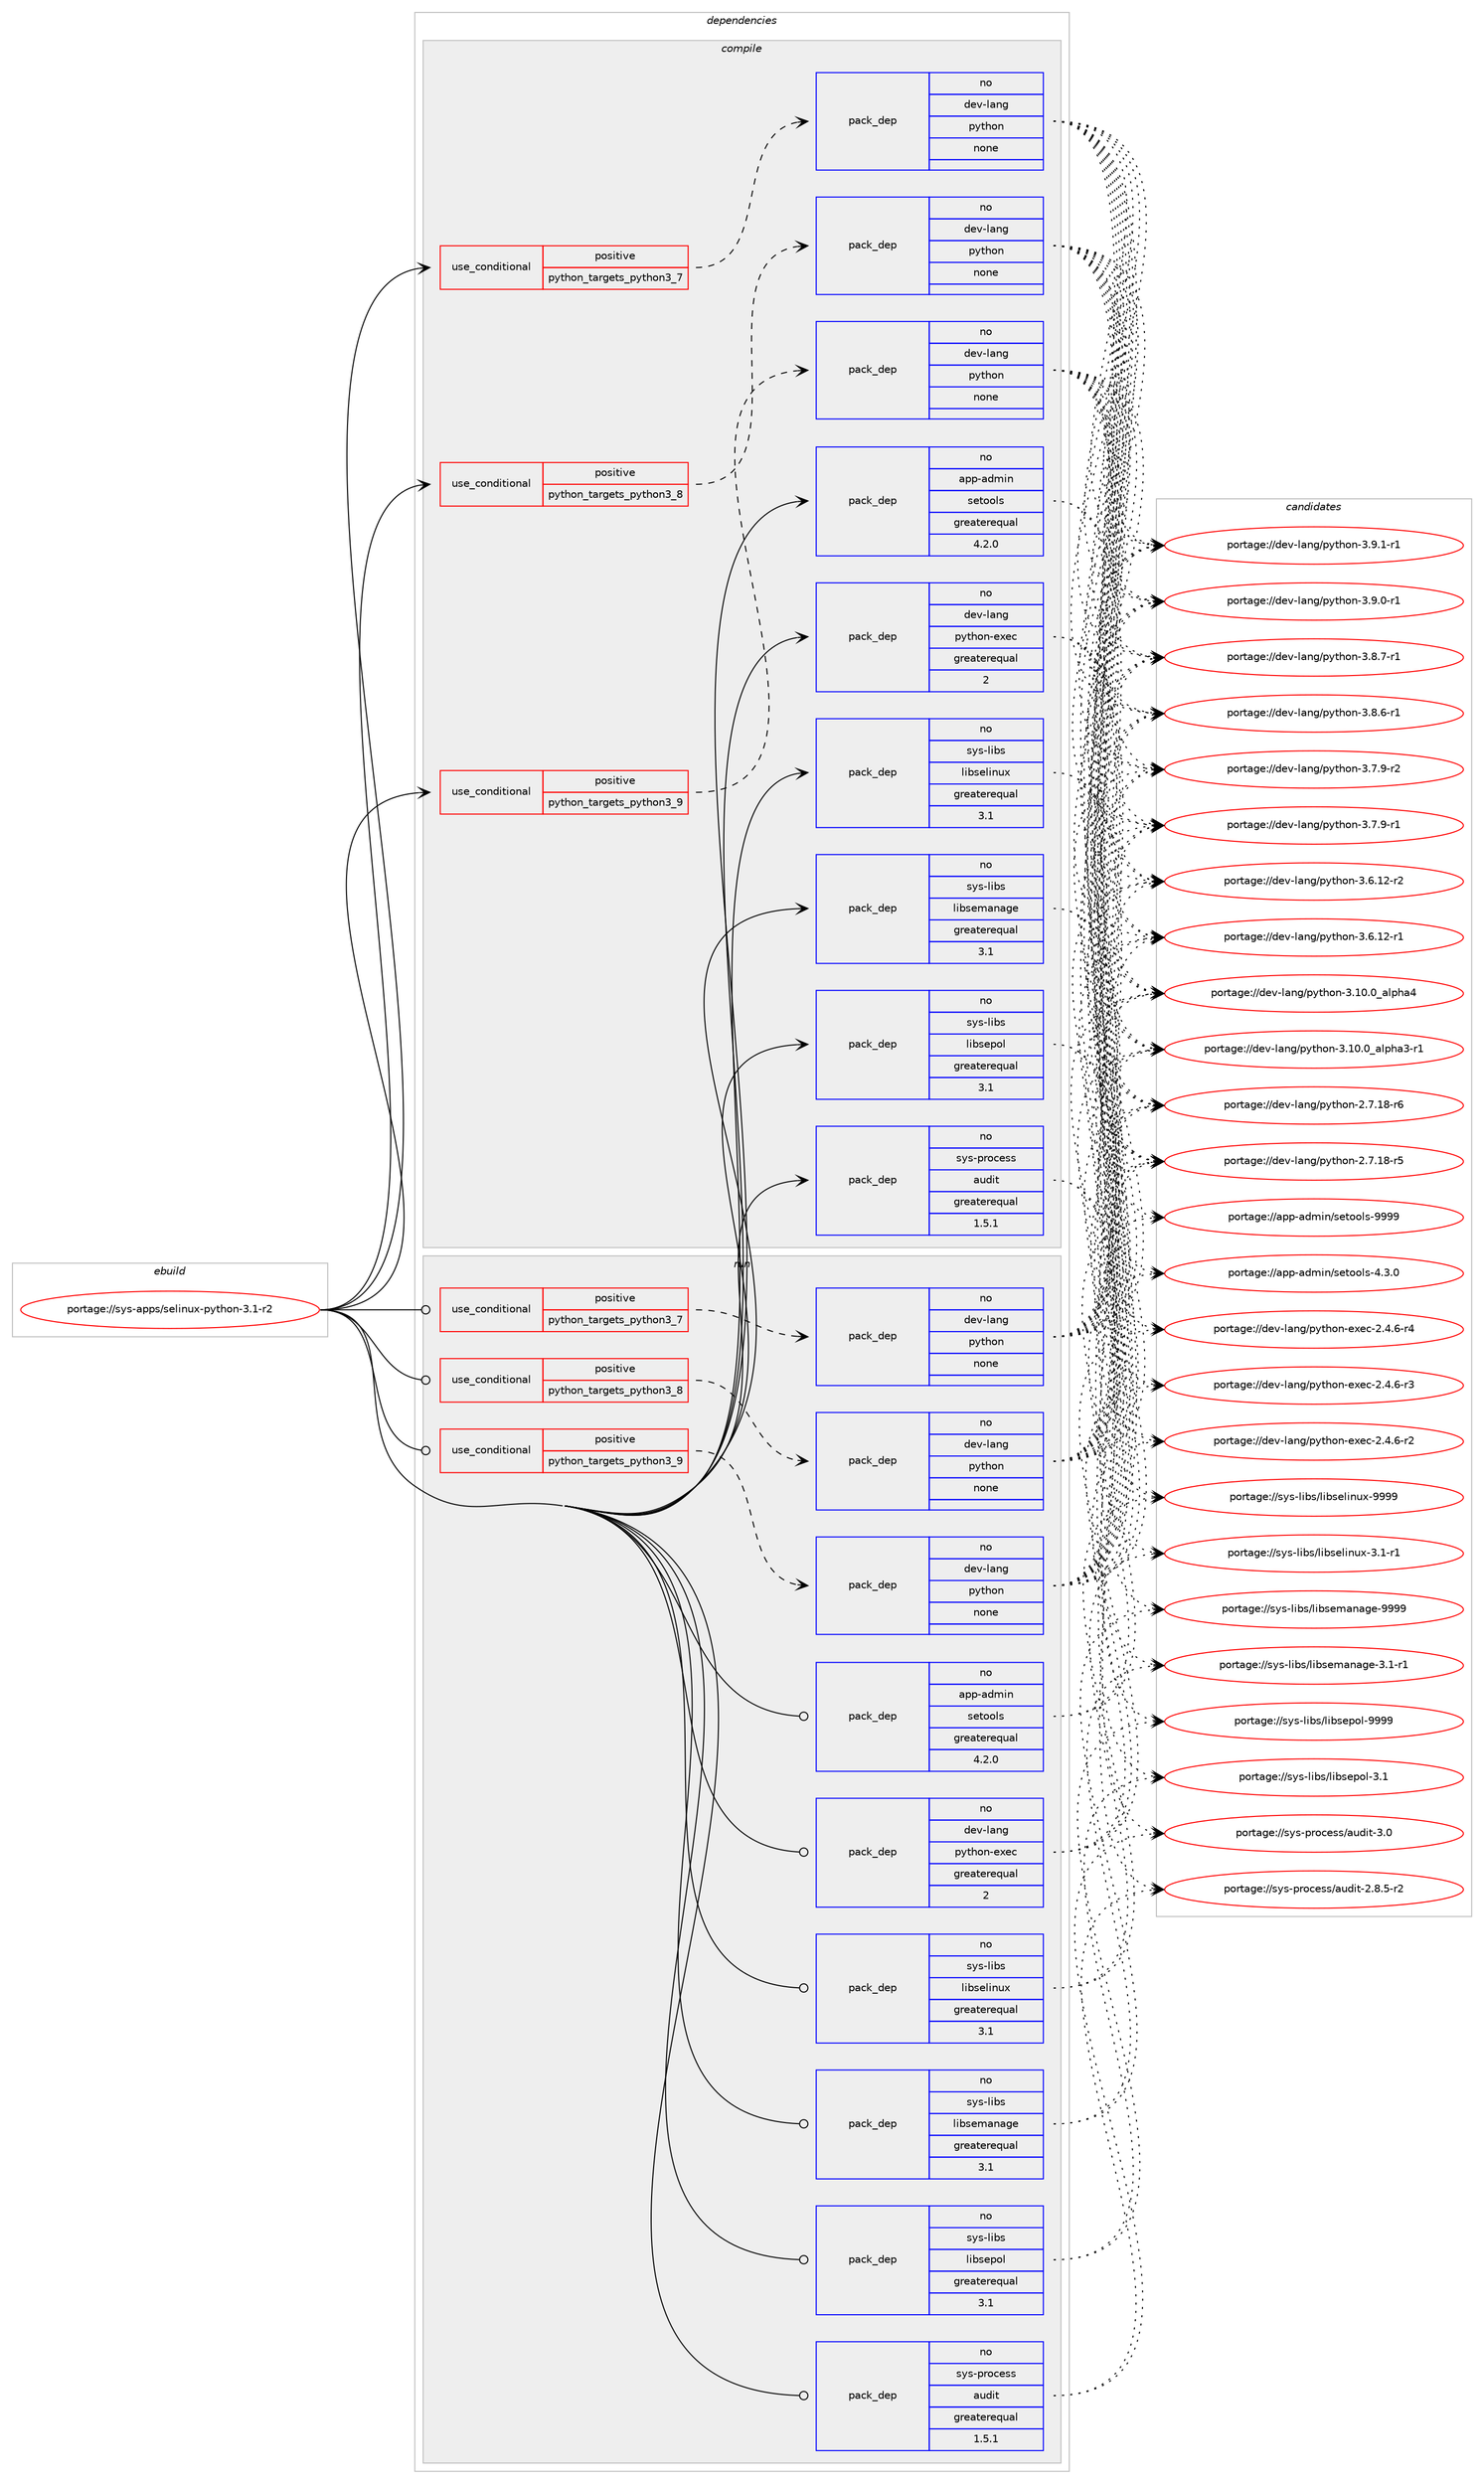 digraph prolog {

# *************
# Graph options
# *************

newrank=true;
concentrate=true;
compound=true;
graph [rankdir=LR,fontname=Helvetica,fontsize=10,ranksep=1.5];#, ranksep=2.5, nodesep=0.2];
edge  [arrowhead=vee];
node  [fontname=Helvetica,fontsize=10];

# **********
# The ebuild
# **********

subgraph cluster_leftcol {
color=gray;
rank=same;
label=<<i>ebuild</i>>;
id [label="portage://sys-apps/selinux-python-3.1-r2", color=red, width=4, href="../sys-apps/selinux-python-3.1-r2.svg"];
}

# ****************
# The dependencies
# ****************

subgraph cluster_midcol {
color=gray;
label=<<i>dependencies</i>>;
subgraph cluster_compile {
fillcolor="#eeeeee";
style=filled;
label=<<i>compile</i>>;
subgraph cond3807 {
dependency12732 [label=<<TABLE BORDER="0" CELLBORDER="1" CELLSPACING="0" CELLPADDING="4"><TR><TD ROWSPAN="3" CELLPADDING="10">use_conditional</TD></TR><TR><TD>positive</TD></TR><TR><TD>python_targets_python3_7</TD></TR></TABLE>>, shape=none, color=red];
subgraph pack8808 {
dependency12733 [label=<<TABLE BORDER="0" CELLBORDER="1" CELLSPACING="0" CELLPADDING="4" WIDTH="220"><TR><TD ROWSPAN="6" CELLPADDING="30">pack_dep</TD></TR><TR><TD WIDTH="110">no</TD></TR><TR><TD>dev-lang</TD></TR><TR><TD>python</TD></TR><TR><TD>none</TD></TR><TR><TD></TD></TR></TABLE>>, shape=none, color=blue];
}
dependency12732:e -> dependency12733:w [weight=20,style="dashed",arrowhead="vee"];
}
id:e -> dependency12732:w [weight=20,style="solid",arrowhead="vee"];
subgraph cond3808 {
dependency12734 [label=<<TABLE BORDER="0" CELLBORDER="1" CELLSPACING="0" CELLPADDING="4"><TR><TD ROWSPAN="3" CELLPADDING="10">use_conditional</TD></TR><TR><TD>positive</TD></TR><TR><TD>python_targets_python3_8</TD></TR></TABLE>>, shape=none, color=red];
subgraph pack8809 {
dependency12735 [label=<<TABLE BORDER="0" CELLBORDER="1" CELLSPACING="0" CELLPADDING="4" WIDTH="220"><TR><TD ROWSPAN="6" CELLPADDING="30">pack_dep</TD></TR><TR><TD WIDTH="110">no</TD></TR><TR><TD>dev-lang</TD></TR><TR><TD>python</TD></TR><TR><TD>none</TD></TR><TR><TD></TD></TR></TABLE>>, shape=none, color=blue];
}
dependency12734:e -> dependency12735:w [weight=20,style="dashed",arrowhead="vee"];
}
id:e -> dependency12734:w [weight=20,style="solid",arrowhead="vee"];
subgraph cond3809 {
dependency12736 [label=<<TABLE BORDER="0" CELLBORDER="1" CELLSPACING="0" CELLPADDING="4"><TR><TD ROWSPAN="3" CELLPADDING="10">use_conditional</TD></TR><TR><TD>positive</TD></TR><TR><TD>python_targets_python3_9</TD></TR></TABLE>>, shape=none, color=red];
subgraph pack8810 {
dependency12737 [label=<<TABLE BORDER="0" CELLBORDER="1" CELLSPACING="0" CELLPADDING="4" WIDTH="220"><TR><TD ROWSPAN="6" CELLPADDING="30">pack_dep</TD></TR><TR><TD WIDTH="110">no</TD></TR><TR><TD>dev-lang</TD></TR><TR><TD>python</TD></TR><TR><TD>none</TD></TR><TR><TD></TD></TR></TABLE>>, shape=none, color=blue];
}
dependency12736:e -> dependency12737:w [weight=20,style="dashed",arrowhead="vee"];
}
id:e -> dependency12736:w [weight=20,style="solid",arrowhead="vee"];
subgraph pack8811 {
dependency12738 [label=<<TABLE BORDER="0" CELLBORDER="1" CELLSPACING="0" CELLPADDING="4" WIDTH="220"><TR><TD ROWSPAN="6" CELLPADDING="30">pack_dep</TD></TR><TR><TD WIDTH="110">no</TD></TR><TR><TD>app-admin</TD></TR><TR><TD>setools</TD></TR><TR><TD>greaterequal</TD></TR><TR><TD>4.2.0</TD></TR></TABLE>>, shape=none, color=blue];
}
id:e -> dependency12738:w [weight=20,style="solid",arrowhead="vee"];
subgraph pack8812 {
dependency12739 [label=<<TABLE BORDER="0" CELLBORDER="1" CELLSPACING="0" CELLPADDING="4" WIDTH="220"><TR><TD ROWSPAN="6" CELLPADDING="30">pack_dep</TD></TR><TR><TD WIDTH="110">no</TD></TR><TR><TD>dev-lang</TD></TR><TR><TD>python-exec</TD></TR><TR><TD>greaterequal</TD></TR><TR><TD>2</TD></TR></TABLE>>, shape=none, color=blue];
}
id:e -> dependency12739:w [weight=20,style="solid",arrowhead="vee"];
subgraph pack8813 {
dependency12740 [label=<<TABLE BORDER="0" CELLBORDER="1" CELLSPACING="0" CELLPADDING="4" WIDTH="220"><TR><TD ROWSPAN="6" CELLPADDING="30">pack_dep</TD></TR><TR><TD WIDTH="110">no</TD></TR><TR><TD>sys-libs</TD></TR><TR><TD>libselinux</TD></TR><TR><TD>greaterequal</TD></TR><TR><TD>3.1</TD></TR></TABLE>>, shape=none, color=blue];
}
id:e -> dependency12740:w [weight=20,style="solid",arrowhead="vee"];
subgraph pack8814 {
dependency12741 [label=<<TABLE BORDER="0" CELLBORDER="1" CELLSPACING="0" CELLPADDING="4" WIDTH="220"><TR><TD ROWSPAN="6" CELLPADDING="30">pack_dep</TD></TR><TR><TD WIDTH="110">no</TD></TR><TR><TD>sys-libs</TD></TR><TR><TD>libsemanage</TD></TR><TR><TD>greaterequal</TD></TR><TR><TD>3.1</TD></TR></TABLE>>, shape=none, color=blue];
}
id:e -> dependency12741:w [weight=20,style="solid",arrowhead="vee"];
subgraph pack8815 {
dependency12742 [label=<<TABLE BORDER="0" CELLBORDER="1" CELLSPACING="0" CELLPADDING="4" WIDTH="220"><TR><TD ROWSPAN="6" CELLPADDING="30">pack_dep</TD></TR><TR><TD WIDTH="110">no</TD></TR><TR><TD>sys-libs</TD></TR><TR><TD>libsepol</TD></TR><TR><TD>greaterequal</TD></TR><TR><TD>3.1</TD></TR></TABLE>>, shape=none, color=blue];
}
id:e -> dependency12742:w [weight=20,style="solid",arrowhead="vee"];
subgraph pack8816 {
dependency12743 [label=<<TABLE BORDER="0" CELLBORDER="1" CELLSPACING="0" CELLPADDING="4" WIDTH="220"><TR><TD ROWSPAN="6" CELLPADDING="30">pack_dep</TD></TR><TR><TD WIDTH="110">no</TD></TR><TR><TD>sys-process</TD></TR><TR><TD>audit</TD></TR><TR><TD>greaterequal</TD></TR><TR><TD>1.5.1</TD></TR></TABLE>>, shape=none, color=blue];
}
id:e -> dependency12743:w [weight=20,style="solid",arrowhead="vee"];
}
subgraph cluster_compileandrun {
fillcolor="#eeeeee";
style=filled;
label=<<i>compile and run</i>>;
}
subgraph cluster_run {
fillcolor="#eeeeee";
style=filled;
label=<<i>run</i>>;
subgraph cond3810 {
dependency12744 [label=<<TABLE BORDER="0" CELLBORDER="1" CELLSPACING="0" CELLPADDING="4"><TR><TD ROWSPAN="3" CELLPADDING="10">use_conditional</TD></TR><TR><TD>positive</TD></TR><TR><TD>python_targets_python3_7</TD></TR></TABLE>>, shape=none, color=red];
subgraph pack8817 {
dependency12745 [label=<<TABLE BORDER="0" CELLBORDER="1" CELLSPACING="0" CELLPADDING="4" WIDTH="220"><TR><TD ROWSPAN="6" CELLPADDING="30">pack_dep</TD></TR><TR><TD WIDTH="110">no</TD></TR><TR><TD>dev-lang</TD></TR><TR><TD>python</TD></TR><TR><TD>none</TD></TR><TR><TD></TD></TR></TABLE>>, shape=none, color=blue];
}
dependency12744:e -> dependency12745:w [weight=20,style="dashed",arrowhead="vee"];
}
id:e -> dependency12744:w [weight=20,style="solid",arrowhead="odot"];
subgraph cond3811 {
dependency12746 [label=<<TABLE BORDER="0" CELLBORDER="1" CELLSPACING="0" CELLPADDING="4"><TR><TD ROWSPAN="3" CELLPADDING="10">use_conditional</TD></TR><TR><TD>positive</TD></TR><TR><TD>python_targets_python3_8</TD></TR></TABLE>>, shape=none, color=red];
subgraph pack8818 {
dependency12747 [label=<<TABLE BORDER="0" CELLBORDER="1" CELLSPACING="0" CELLPADDING="4" WIDTH="220"><TR><TD ROWSPAN="6" CELLPADDING="30">pack_dep</TD></TR><TR><TD WIDTH="110">no</TD></TR><TR><TD>dev-lang</TD></TR><TR><TD>python</TD></TR><TR><TD>none</TD></TR><TR><TD></TD></TR></TABLE>>, shape=none, color=blue];
}
dependency12746:e -> dependency12747:w [weight=20,style="dashed",arrowhead="vee"];
}
id:e -> dependency12746:w [weight=20,style="solid",arrowhead="odot"];
subgraph cond3812 {
dependency12748 [label=<<TABLE BORDER="0" CELLBORDER="1" CELLSPACING="0" CELLPADDING="4"><TR><TD ROWSPAN="3" CELLPADDING="10">use_conditional</TD></TR><TR><TD>positive</TD></TR><TR><TD>python_targets_python3_9</TD></TR></TABLE>>, shape=none, color=red];
subgraph pack8819 {
dependency12749 [label=<<TABLE BORDER="0" CELLBORDER="1" CELLSPACING="0" CELLPADDING="4" WIDTH="220"><TR><TD ROWSPAN="6" CELLPADDING="30">pack_dep</TD></TR><TR><TD WIDTH="110">no</TD></TR><TR><TD>dev-lang</TD></TR><TR><TD>python</TD></TR><TR><TD>none</TD></TR><TR><TD></TD></TR></TABLE>>, shape=none, color=blue];
}
dependency12748:e -> dependency12749:w [weight=20,style="dashed",arrowhead="vee"];
}
id:e -> dependency12748:w [weight=20,style="solid",arrowhead="odot"];
subgraph pack8820 {
dependency12750 [label=<<TABLE BORDER="0" CELLBORDER="1" CELLSPACING="0" CELLPADDING="4" WIDTH="220"><TR><TD ROWSPAN="6" CELLPADDING="30">pack_dep</TD></TR><TR><TD WIDTH="110">no</TD></TR><TR><TD>app-admin</TD></TR><TR><TD>setools</TD></TR><TR><TD>greaterequal</TD></TR><TR><TD>4.2.0</TD></TR></TABLE>>, shape=none, color=blue];
}
id:e -> dependency12750:w [weight=20,style="solid",arrowhead="odot"];
subgraph pack8821 {
dependency12751 [label=<<TABLE BORDER="0" CELLBORDER="1" CELLSPACING="0" CELLPADDING="4" WIDTH="220"><TR><TD ROWSPAN="6" CELLPADDING="30">pack_dep</TD></TR><TR><TD WIDTH="110">no</TD></TR><TR><TD>dev-lang</TD></TR><TR><TD>python-exec</TD></TR><TR><TD>greaterequal</TD></TR><TR><TD>2</TD></TR></TABLE>>, shape=none, color=blue];
}
id:e -> dependency12751:w [weight=20,style="solid",arrowhead="odot"];
subgraph pack8822 {
dependency12752 [label=<<TABLE BORDER="0" CELLBORDER="1" CELLSPACING="0" CELLPADDING="4" WIDTH="220"><TR><TD ROWSPAN="6" CELLPADDING="30">pack_dep</TD></TR><TR><TD WIDTH="110">no</TD></TR><TR><TD>sys-libs</TD></TR><TR><TD>libselinux</TD></TR><TR><TD>greaterequal</TD></TR><TR><TD>3.1</TD></TR></TABLE>>, shape=none, color=blue];
}
id:e -> dependency12752:w [weight=20,style="solid",arrowhead="odot"];
subgraph pack8823 {
dependency12753 [label=<<TABLE BORDER="0" CELLBORDER="1" CELLSPACING="0" CELLPADDING="4" WIDTH="220"><TR><TD ROWSPAN="6" CELLPADDING="30">pack_dep</TD></TR><TR><TD WIDTH="110">no</TD></TR><TR><TD>sys-libs</TD></TR><TR><TD>libsemanage</TD></TR><TR><TD>greaterequal</TD></TR><TR><TD>3.1</TD></TR></TABLE>>, shape=none, color=blue];
}
id:e -> dependency12753:w [weight=20,style="solid",arrowhead="odot"];
subgraph pack8824 {
dependency12754 [label=<<TABLE BORDER="0" CELLBORDER="1" CELLSPACING="0" CELLPADDING="4" WIDTH="220"><TR><TD ROWSPAN="6" CELLPADDING="30">pack_dep</TD></TR><TR><TD WIDTH="110">no</TD></TR><TR><TD>sys-libs</TD></TR><TR><TD>libsepol</TD></TR><TR><TD>greaterequal</TD></TR><TR><TD>3.1</TD></TR></TABLE>>, shape=none, color=blue];
}
id:e -> dependency12754:w [weight=20,style="solid",arrowhead="odot"];
subgraph pack8825 {
dependency12755 [label=<<TABLE BORDER="0" CELLBORDER="1" CELLSPACING="0" CELLPADDING="4" WIDTH="220"><TR><TD ROWSPAN="6" CELLPADDING="30">pack_dep</TD></TR><TR><TD WIDTH="110">no</TD></TR><TR><TD>sys-process</TD></TR><TR><TD>audit</TD></TR><TR><TD>greaterequal</TD></TR><TR><TD>1.5.1</TD></TR></TABLE>>, shape=none, color=blue];
}
id:e -> dependency12755:w [weight=20,style="solid",arrowhead="odot"];
}
}

# **************
# The candidates
# **************

subgraph cluster_choices {
rank=same;
color=gray;
label=<<i>candidates</i>>;

subgraph choice8808 {
color=black;
nodesep=1;
choice1001011184510897110103471121211161041111104551465746494511449 [label="portage://dev-lang/python-3.9.1-r1", color=red, width=4,href="../dev-lang/python-3.9.1-r1.svg"];
choice1001011184510897110103471121211161041111104551465746484511449 [label="portage://dev-lang/python-3.9.0-r1", color=red, width=4,href="../dev-lang/python-3.9.0-r1.svg"];
choice1001011184510897110103471121211161041111104551465646554511449 [label="portage://dev-lang/python-3.8.7-r1", color=red, width=4,href="../dev-lang/python-3.8.7-r1.svg"];
choice1001011184510897110103471121211161041111104551465646544511449 [label="portage://dev-lang/python-3.8.6-r1", color=red, width=4,href="../dev-lang/python-3.8.6-r1.svg"];
choice1001011184510897110103471121211161041111104551465546574511450 [label="portage://dev-lang/python-3.7.9-r2", color=red, width=4,href="../dev-lang/python-3.7.9-r2.svg"];
choice1001011184510897110103471121211161041111104551465546574511449 [label="portage://dev-lang/python-3.7.9-r1", color=red, width=4,href="../dev-lang/python-3.7.9-r1.svg"];
choice100101118451089711010347112121116104111110455146544649504511450 [label="portage://dev-lang/python-3.6.12-r2", color=red, width=4,href="../dev-lang/python-3.6.12-r2.svg"];
choice100101118451089711010347112121116104111110455146544649504511449 [label="portage://dev-lang/python-3.6.12-r1", color=red, width=4,href="../dev-lang/python-3.6.12-r1.svg"];
choice1001011184510897110103471121211161041111104551464948464895971081121049752 [label="portage://dev-lang/python-3.10.0_alpha4", color=red, width=4,href="../dev-lang/python-3.10.0_alpha4.svg"];
choice10010111845108971101034711212111610411111045514649484648959710811210497514511449 [label="portage://dev-lang/python-3.10.0_alpha3-r1", color=red, width=4,href="../dev-lang/python-3.10.0_alpha3-r1.svg"];
choice100101118451089711010347112121116104111110455046554649564511454 [label="portage://dev-lang/python-2.7.18-r6", color=red, width=4,href="../dev-lang/python-2.7.18-r6.svg"];
choice100101118451089711010347112121116104111110455046554649564511453 [label="portage://dev-lang/python-2.7.18-r5", color=red, width=4,href="../dev-lang/python-2.7.18-r5.svg"];
dependency12733:e -> choice1001011184510897110103471121211161041111104551465746494511449:w [style=dotted,weight="100"];
dependency12733:e -> choice1001011184510897110103471121211161041111104551465746484511449:w [style=dotted,weight="100"];
dependency12733:e -> choice1001011184510897110103471121211161041111104551465646554511449:w [style=dotted,weight="100"];
dependency12733:e -> choice1001011184510897110103471121211161041111104551465646544511449:w [style=dotted,weight="100"];
dependency12733:e -> choice1001011184510897110103471121211161041111104551465546574511450:w [style=dotted,weight="100"];
dependency12733:e -> choice1001011184510897110103471121211161041111104551465546574511449:w [style=dotted,weight="100"];
dependency12733:e -> choice100101118451089711010347112121116104111110455146544649504511450:w [style=dotted,weight="100"];
dependency12733:e -> choice100101118451089711010347112121116104111110455146544649504511449:w [style=dotted,weight="100"];
dependency12733:e -> choice1001011184510897110103471121211161041111104551464948464895971081121049752:w [style=dotted,weight="100"];
dependency12733:e -> choice10010111845108971101034711212111610411111045514649484648959710811210497514511449:w [style=dotted,weight="100"];
dependency12733:e -> choice100101118451089711010347112121116104111110455046554649564511454:w [style=dotted,weight="100"];
dependency12733:e -> choice100101118451089711010347112121116104111110455046554649564511453:w [style=dotted,weight="100"];
}
subgraph choice8809 {
color=black;
nodesep=1;
choice1001011184510897110103471121211161041111104551465746494511449 [label="portage://dev-lang/python-3.9.1-r1", color=red, width=4,href="../dev-lang/python-3.9.1-r1.svg"];
choice1001011184510897110103471121211161041111104551465746484511449 [label="portage://dev-lang/python-3.9.0-r1", color=red, width=4,href="../dev-lang/python-3.9.0-r1.svg"];
choice1001011184510897110103471121211161041111104551465646554511449 [label="portage://dev-lang/python-3.8.7-r1", color=red, width=4,href="../dev-lang/python-3.8.7-r1.svg"];
choice1001011184510897110103471121211161041111104551465646544511449 [label="portage://dev-lang/python-3.8.6-r1", color=red, width=4,href="../dev-lang/python-3.8.6-r1.svg"];
choice1001011184510897110103471121211161041111104551465546574511450 [label="portage://dev-lang/python-3.7.9-r2", color=red, width=4,href="../dev-lang/python-3.7.9-r2.svg"];
choice1001011184510897110103471121211161041111104551465546574511449 [label="portage://dev-lang/python-3.7.9-r1", color=red, width=4,href="../dev-lang/python-3.7.9-r1.svg"];
choice100101118451089711010347112121116104111110455146544649504511450 [label="portage://dev-lang/python-3.6.12-r2", color=red, width=4,href="../dev-lang/python-3.6.12-r2.svg"];
choice100101118451089711010347112121116104111110455146544649504511449 [label="portage://dev-lang/python-3.6.12-r1", color=red, width=4,href="../dev-lang/python-3.6.12-r1.svg"];
choice1001011184510897110103471121211161041111104551464948464895971081121049752 [label="portage://dev-lang/python-3.10.0_alpha4", color=red, width=4,href="../dev-lang/python-3.10.0_alpha4.svg"];
choice10010111845108971101034711212111610411111045514649484648959710811210497514511449 [label="portage://dev-lang/python-3.10.0_alpha3-r1", color=red, width=4,href="../dev-lang/python-3.10.0_alpha3-r1.svg"];
choice100101118451089711010347112121116104111110455046554649564511454 [label="portage://dev-lang/python-2.7.18-r6", color=red, width=4,href="../dev-lang/python-2.7.18-r6.svg"];
choice100101118451089711010347112121116104111110455046554649564511453 [label="portage://dev-lang/python-2.7.18-r5", color=red, width=4,href="../dev-lang/python-2.7.18-r5.svg"];
dependency12735:e -> choice1001011184510897110103471121211161041111104551465746494511449:w [style=dotted,weight="100"];
dependency12735:e -> choice1001011184510897110103471121211161041111104551465746484511449:w [style=dotted,weight="100"];
dependency12735:e -> choice1001011184510897110103471121211161041111104551465646554511449:w [style=dotted,weight="100"];
dependency12735:e -> choice1001011184510897110103471121211161041111104551465646544511449:w [style=dotted,weight="100"];
dependency12735:e -> choice1001011184510897110103471121211161041111104551465546574511450:w [style=dotted,weight="100"];
dependency12735:e -> choice1001011184510897110103471121211161041111104551465546574511449:w [style=dotted,weight="100"];
dependency12735:e -> choice100101118451089711010347112121116104111110455146544649504511450:w [style=dotted,weight="100"];
dependency12735:e -> choice100101118451089711010347112121116104111110455146544649504511449:w [style=dotted,weight="100"];
dependency12735:e -> choice1001011184510897110103471121211161041111104551464948464895971081121049752:w [style=dotted,weight="100"];
dependency12735:e -> choice10010111845108971101034711212111610411111045514649484648959710811210497514511449:w [style=dotted,weight="100"];
dependency12735:e -> choice100101118451089711010347112121116104111110455046554649564511454:w [style=dotted,weight="100"];
dependency12735:e -> choice100101118451089711010347112121116104111110455046554649564511453:w [style=dotted,weight="100"];
}
subgraph choice8810 {
color=black;
nodesep=1;
choice1001011184510897110103471121211161041111104551465746494511449 [label="portage://dev-lang/python-3.9.1-r1", color=red, width=4,href="../dev-lang/python-3.9.1-r1.svg"];
choice1001011184510897110103471121211161041111104551465746484511449 [label="portage://dev-lang/python-3.9.0-r1", color=red, width=4,href="../dev-lang/python-3.9.0-r1.svg"];
choice1001011184510897110103471121211161041111104551465646554511449 [label="portage://dev-lang/python-3.8.7-r1", color=red, width=4,href="../dev-lang/python-3.8.7-r1.svg"];
choice1001011184510897110103471121211161041111104551465646544511449 [label="portage://dev-lang/python-3.8.6-r1", color=red, width=4,href="../dev-lang/python-3.8.6-r1.svg"];
choice1001011184510897110103471121211161041111104551465546574511450 [label="portage://dev-lang/python-3.7.9-r2", color=red, width=4,href="../dev-lang/python-3.7.9-r2.svg"];
choice1001011184510897110103471121211161041111104551465546574511449 [label="portage://dev-lang/python-3.7.9-r1", color=red, width=4,href="../dev-lang/python-3.7.9-r1.svg"];
choice100101118451089711010347112121116104111110455146544649504511450 [label="portage://dev-lang/python-3.6.12-r2", color=red, width=4,href="../dev-lang/python-3.6.12-r2.svg"];
choice100101118451089711010347112121116104111110455146544649504511449 [label="portage://dev-lang/python-3.6.12-r1", color=red, width=4,href="../dev-lang/python-3.6.12-r1.svg"];
choice1001011184510897110103471121211161041111104551464948464895971081121049752 [label="portage://dev-lang/python-3.10.0_alpha4", color=red, width=4,href="../dev-lang/python-3.10.0_alpha4.svg"];
choice10010111845108971101034711212111610411111045514649484648959710811210497514511449 [label="portage://dev-lang/python-3.10.0_alpha3-r1", color=red, width=4,href="../dev-lang/python-3.10.0_alpha3-r1.svg"];
choice100101118451089711010347112121116104111110455046554649564511454 [label="portage://dev-lang/python-2.7.18-r6", color=red, width=4,href="../dev-lang/python-2.7.18-r6.svg"];
choice100101118451089711010347112121116104111110455046554649564511453 [label="portage://dev-lang/python-2.7.18-r5", color=red, width=4,href="../dev-lang/python-2.7.18-r5.svg"];
dependency12737:e -> choice1001011184510897110103471121211161041111104551465746494511449:w [style=dotted,weight="100"];
dependency12737:e -> choice1001011184510897110103471121211161041111104551465746484511449:w [style=dotted,weight="100"];
dependency12737:e -> choice1001011184510897110103471121211161041111104551465646554511449:w [style=dotted,weight="100"];
dependency12737:e -> choice1001011184510897110103471121211161041111104551465646544511449:w [style=dotted,weight="100"];
dependency12737:e -> choice1001011184510897110103471121211161041111104551465546574511450:w [style=dotted,weight="100"];
dependency12737:e -> choice1001011184510897110103471121211161041111104551465546574511449:w [style=dotted,weight="100"];
dependency12737:e -> choice100101118451089711010347112121116104111110455146544649504511450:w [style=dotted,weight="100"];
dependency12737:e -> choice100101118451089711010347112121116104111110455146544649504511449:w [style=dotted,weight="100"];
dependency12737:e -> choice1001011184510897110103471121211161041111104551464948464895971081121049752:w [style=dotted,weight="100"];
dependency12737:e -> choice10010111845108971101034711212111610411111045514649484648959710811210497514511449:w [style=dotted,weight="100"];
dependency12737:e -> choice100101118451089711010347112121116104111110455046554649564511454:w [style=dotted,weight="100"];
dependency12737:e -> choice100101118451089711010347112121116104111110455046554649564511453:w [style=dotted,weight="100"];
}
subgraph choice8811 {
color=black;
nodesep=1;
choice971121124597100109105110471151011161111111081154557575757 [label="portage://app-admin/setools-9999", color=red, width=4,href="../app-admin/setools-9999.svg"];
choice97112112459710010910511047115101116111111108115455246514648 [label="portage://app-admin/setools-4.3.0", color=red, width=4,href="../app-admin/setools-4.3.0.svg"];
dependency12738:e -> choice971121124597100109105110471151011161111111081154557575757:w [style=dotted,weight="100"];
dependency12738:e -> choice97112112459710010910511047115101116111111108115455246514648:w [style=dotted,weight="100"];
}
subgraph choice8812 {
color=black;
nodesep=1;
choice10010111845108971101034711212111610411111045101120101994550465246544511452 [label="portage://dev-lang/python-exec-2.4.6-r4", color=red, width=4,href="../dev-lang/python-exec-2.4.6-r4.svg"];
choice10010111845108971101034711212111610411111045101120101994550465246544511451 [label="portage://dev-lang/python-exec-2.4.6-r3", color=red, width=4,href="../dev-lang/python-exec-2.4.6-r3.svg"];
choice10010111845108971101034711212111610411111045101120101994550465246544511450 [label="portage://dev-lang/python-exec-2.4.6-r2", color=red, width=4,href="../dev-lang/python-exec-2.4.6-r2.svg"];
dependency12739:e -> choice10010111845108971101034711212111610411111045101120101994550465246544511452:w [style=dotted,weight="100"];
dependency12739:e -> choice10010111845108971101034711212111610411111045101120101994550465246544511451:w [style=dotted,weight="100"];
dependency12739:e -> choice10010111845108971101034711212111610411111045101120101994550465246544511450:w [style=dotted,weight="100"];
}
subgraph choice8813 {
color=black;
nodesep=1;
choice115121115451081059811547108105981151011081051101171204557575757 [label="portage://sys-libs/libselinux-9999", color=red, width=4,href="../sys-libs/libselinux-9999.svg"];
choice11512111545108105981154710810598115101108105110117120455146494511449 [label="portage://sys-libs/libselinux-3.1-r1", color=red, width=4,href="../sys-libs/libselinux-3.1-r1.svg"];
dependency12740:e -> choice115121115451081059811547108105981151011081051101171204557575757:w [style=dotted,weight="100"];
dependency12740:e -> choice11512111545108105981154710810598115101108105110117120455146494511449:w [style=dotted,weight="100"];
}
subgraph choice8814 {
color=black;
nodesep=1;
choice1151211154510810598115471081059811510110997110971031014557575757 [label="portage://sys-libs/libsemanage-9999", color=red, width=4,href="../sys-libs/libsemanage-9999.svg"];
choice115121115451081059811547108105981151011099711097103101455146494511449 [label="portage://sys-libs/libsemanage-3.1-r1", color=red, width=4,href="../sys-libs/libsemanage-3.1-r1.svg"];
dependency12741:e -> choice1151211154510810598115471081059811510110997110971031014557575757:w [style=dotted,weight="100"];
dependency12741:e -> choice115121115451081059811547108105981151011099711097103101455146494511449:w [style=dotted,weight="100"];
}
subgraph choice8815 {
color=black;
nodesep=1;
choice115121115451081059811547108105981151011121111084557575757 [label="portage://sys-libs/libsepol-9999", color=red, width=4,href="../sys-libs/libsepol-9999.svg"];
choice1151211154510810598115471081059811510111211110845514649 [label="portage://sys-libs/libsepol-3.1", color=red, width=4,href="../sys-libs/libsepol-3.1.svg"];
dependency12742:e -> choice115121115451081059811547108105981151011121111084557575757:w [style=dotted,weight="100"];
dependency12742:e -> choice1151211154510810598115471081059811510111211110845514649:w [style=dotted,weight="100"];
}
subgraph choice8816 {
color=black;
nodesep=1;
choice1151211154511211411199101115115479711710010511645514648 [label="portage://sys-process/audit-3.0", color=red, width=4,href="../sys-process/audit-3.0.svg"];
choice115121115451121141119910111511547971171001051164550465646534511450 [label="portage://sys-process/audit-2.8.5-r2", color=red, width=4,href="../sys-process/audit-2.8.5-r2.svg"];
dependency12743:e -> choice1151211154511211411199101115115479711710010511645514648:w [style=dotted,weight="100"];
dependency12743:e -> choice115121115451121141119910111511547971171001051164550465646534511450:w [style=dotted,weight="100"];
}
subgraph choice8817 {
color=black;
nodesep=1;
choice1001011184510897110103471121211161041111104551465746494511449 [label="portage://dev-lang/python-3.9.1-r1", color=red, width=4,href="../dev-lang/python-3.9.1-r1.svg"];
choice1001011184510897110103471121211161041111104551465746484511449 [label="portage://dev-lang/python-3.9.0-r1", color=red, width=4,href="../dev-lang/python-3.9.0-r1.svg"];
choice1001011184510897110103471121211161041111104551465646554511449 [label="portage://dev-lang/python-3.8.7-r1", color=red, width=4,href="../dev-lang/python-3.8.7-r1.svg"];
choice1001011184510897110103471121211161041111104551465646544511449 [label="portage://dev-lang/python-3.8.6-r1", color=red, width=4,href="../dev-lang/python-3.8.6-r1.svg"];
choice1001011184510897110103471121211161041111104551465546574511450 [label="portage://dev-lang/python-3.7.9-r2", color=red, width=4,href="../dev-lang/python-3.7.9-r2.svg"];
choice1001011184510897110103471121211161041111104551465546574511449 [label="portage://dev-lang/python-3.7.9-r1", color=red, width=4,href="../dev-lang/python-3.7.9-r1.svg"];
choice100101118451089711010347112121116104111110455146544649504511450 [label="portage://dev-lang/python-3.6.12-r2", color=red, width=4,href="../dev-lang/python-3.6.12-r2.svg"];
choice100101118451089711010347112121116104111110455146544649504511449 [label="portage://dev-lang/python-3.6.12-r1", color=red, width=4,href="../dev-lang/python-3.6.12-r1.svg"];
choice1001011184510897110103471121211161041111104551464948464895971081121049752 [label="portage://dev-lang/python-3.10.0_alpha4", color=red, width=4,href="../dev-lang/python-3.10.0_alpha4.svg"];
choice10010111845108971101034711212111610411111045514649484648959710811210497514511449 [label="portage://dev-lang/python-3.10.0_alpha3-r1", color=red, width=4,href="../dev-lang/python-3.10.0_alpha3-r1.svg"];
choice100101118451089711010347112121116104111110455046554649564511454 [label="portage://dev-lang/python-2.7.18-r6", color=red, width=4,href="../dev-lang/python-2.7.18-r6.svg"];
choice100101118451089711010347112121116104111110455046554649564511453 [label="portage://dev-lang/python-2.7.18-r5", color=red, width=4,href="../dev-lang/python-2.7.18-r5.svg"];
dependency12745:e -> choice1001011184510897110103471121211161041111104551465746494511449:w [style=dotted,weight="100"];
dependency12745:e -> choice1001011184510897110103471121211161041111104551465746484511449:w [style=dotted,weight="100"];
dependency12745:e -> choice1001011184510897110103471121211161041111104551465646554511449:w [style=dotted,weight="100"];
dependency12745:e -> choice1001011184510897110103471121211161041111104551465646544511449:w [style=dotted,weight="100"];
dependency12745:e -> choice1001011184510897110103471121211161041111104551465546574511450:w [style=dotted,weight="100"];
dependency12745:e -> choice1001011184510897110103471121211161041111104551465546574511449:w [style=dotted,weight="100"];
dependency12745:e -> choice100101118451089711010347112121116104111110455146544649504511450:w [style=dotted,weight="100"];
dependency12745:e -> choice100101118451089711010347112121116104111110455146544649504511449:w [style=dotted,weight="100"];
dependency12745:e -> choice1001011184510897110103471121211161041111104551464948464895971081121049752:w [style=dotted,weight="100"];
dependency12745:e -> choice10010111845108971101034711212111610411111045514649484648959710811210497514511449:w [style=dotted,weight="100"];
dependency12745:e -> choice100101118451089711010347112121116104111110455046554649564511454:w [style=dotted,weight="100"];
dependency12745:e -> choice100101118451089711010347112121116104111110455046554649564511453:w [style=dotted,weight="100"];
}
subgraph choice8818 {
color=black;
nodesep=1;
choice1001011184510897110103471121211161041111104551465746494511449 [label="portage://dev-lang/python-3.9.1-r1", color=red, width=4,href="../dev-lang/python-3.9.1-r1.svg"];
choice1001011184510897110103471121211161041111104551465746484511449 [label="portage://dev-lang/python-3.9.0-r1", color=red, width=4,href="../dev-lang/python-3.9.0-r1.svg"];
choice1001011184510897110103471121211161041111104551465646554511449 [label="portage://dev-lang/python-3.8.7-r1", color=red, width=4,href="../dev-lang/python-3.8.7-r1.svg"];
choice1001011184510897110103471121211161041111104551465646544511449 [label="portage://dev-lang/python-3.8.6-r1", color=red, width=4,href="../dev-lang/python-3.8.6-r1.svg"];
choice1001011184510897110103471121211161041111104551465546574511450 [label="portage://dev-lang/python-3.7.9-r2", color=red, width=4,href="../dev-lang/python-3.7.9-r2.svg"];
choice1001011184510897110103471121211161041111104551465546574511449 [label="portage://dev-lang/python-3.7.9-r1", color=red, width=4,href="../dev-lang/python-3.7.9-r1.svg"];
choice100101118451089711010347112121116104111110455146544649504511450 [label="portage://dev-lang/python-3.6.12-r2", color=red, width=4,href="../dev-lang/python-3.6.12-r2.svg"];
choice100101118451089711010347112121116104111110455146544649504511449 [label="portage://dev-lang/python-3.6.12-r1", color=red, width=4,href="../dev-lang/python-3.6.12-r1.svg"];
choice1001011184510897110103471121211161041111104551464948464895971081121049752 [label="portage://dev-lang/python-3.10.0_alpha4", color=red, width=4,href="../dev-lang/python-3.10.0_alpha4.svg"];
choice10010111845108971101034711212111610411111045514649484648959710811210497514511449 [label="portage://dev-lang/python-3.10.0_alpha3-r1", color=red, width=4,href="../dev-lang/python-3.10.0_alpha3-r1.svg"];
choice100101118451089711010347112121116104111110455046554649564511454 [label="portage://dev-lang/python-2.7.18-r6", color=red, width=4,href="../dev-lang/python-2.7.18-r6.svg"];
choice100101118451089711010347112121116104111110455046554649564511453 [label="portage://dev-lang/python-2.7.18-r5", color=red, width=4,href="../dev-lang/python-2.7.18-r5.svg"];
dependency12747:e -> choice1001011184510897110103471121211161041111104551465746494511449:w [style=dotted,weight="100"];
dependency12747:e -> choice1001011184510897110103471121211161041111104551465746484511449:w [style=dotted,weight="100"];
dependency12747:e -> choice1001011184510897110103471121211161041111104551465646554511449:w [style=dotted,weight="100"];
dependency12747:e -> choice1001011184510897110103471121211161041111104551465646544511449:w [style=dotted,weight="100"];
dependency12747:e -> choice1001011184510897110103471121211161041111104551465546574511450:w [style=dotted,weight="100"];
dependency12747:e -> choice1001011184510897110103471121211161041111104551465546574511449:w [style=dotted,weight="100"];
dependency12747:e -> choice100101118451089711010347112121116104111110455146544649504511450:w [style=dotted,weight="100"];
dependency12747:e -> choice100101118451089711010347112121116104111110455146544649504511449:w [style=dotted,weight="100"];
dependency12747:e -> choice1001011184510897110103471121211161041111104551464948464895971081121049752:w [style=dotted,weight="100"];
dependency12747:e -> choice10010111845108971101034711212111610411111045514649484648959710811210497514511449:w [style=dotted,weight="100"];
dependency12747:e -> choice100101118451089711010347112121116104111110455046554649564511454:w [style=dotted,weight="100"];
dependency12747:e -> choice100101118451089711010347112121116104111110455046554649564511453:w [style=dotted,weight="100"];
}
subgraph choice8819 {
color=black;
nodesep=1;
choice1001011184510897110103471121211161041111104551465746494511449 [label="portage://dev-lang/python-3.9.1-r1", color=red, width=4,href="../dev-lang/python-3.9.1-r1.svg"];
choice1001011184510897110103471121211161041111104551465746484511449 [label="portage://dev-lang/python-3.9.0-r1", color=red, width=4,href="../dev-lang/python-3.9.0-r1.svg"];
choice1001011184510897110103471121211161041111104551465646554511449 [label="portage://dev-lang/python-3.8.7-r1", color=red, width=4,href="../dev-lang/python-3.8.7-r1.svg"];
choice1001011184510897110103471121211161041111104551465646544511449 [label="portage://dev-lang/python-3.8.6-r1", color=red, width=4,href="../dev-lang/python-3.8.6-r1.svg"];
choice1001011184510897110103471121211161041111104551465546574511450 [label="portage://dev-lang/python-3.7.9-r2", color=red, width=4,href="../dev-lang/python-3.7.9-r2.svg"];
choice1001011184510897110103471121211161041111104551465546574511449 [label="portage://dev-lang/python-3.7.9-r1", color=red, width=4,href="../dev-lang/python-3.7.9-r1.svg"];
choice100101118451089711010347112121116104111110455146544649504511450 [label="portage://dev-lang/python-3.6.12-r2", color=red, width=4,href="../dev-lang/python-3.6.12-r2.svg"];
choice100101118451089711010347112121116104111110455146544649504511449 [label="portage://dev-lang/python-3.6.12-r1", color=red, width=4,href="../dev-lang/python-3.6.12-r1.svg"];
choice1001011184510897110103471121211161041111104551464948464895971081121049752 [label="portage://dev-lang/python-3.10.0_alpha4", color=red, width=4,href="../dev-lang/python-3.10.0_alpha4.svg"];
choice10010111845108971101034711212111610411111045514649484648959710811210497514511449 [label="portage://dev-lang/python-3.10.0_alpha3-r1", color=red, width=4,href="../dev-lang/python-3.10.0_alpha3-r1.svg"];
choice100101118451089711010347112121116104111110455046554649564511454 [label="portage://dev-lang/python-2.7.18-r6", color=red, width=4,href="../dev-lang/python-2.7.18-r6.svg"];
choice100101118451089711010347112121116104111110455046554649564511453 [label="portage://dev-lang/python-2.7.18-r5", color=red, width=4,href="../dev-lang/python-2.7.18-r5.svg"];
dependency12749:e -> choice1001011184510897110103471121211161041111104551465746494511449:w [style=dotted,weight="100"];
dependency12749:e -> choice1001011184510897110103471121211161041111104551465746484511449:w [style=dotted,weight="100"];
dependency12749:e -> choice1001011184510897110103471121211161041111104551465646554511449:w [style=dotted,weight="100"];
dependency12749:e -> choice1001011184510897110103471121211161041111104551465646544511449:w [style=dotted,weight="100"];
dependency12749:e -> choice1001011184510897110103471121211161041111104551465546574511450:w [style=dotted,weight="100"];
dependency12749:e -> choice1001011184510897110103471121211161041111104551465546574511449:w [style=dotted,weight="100"];
dependency12749:e -> choice100101118451089711010347112121116104111110455146544649504511450:w [style=dotted,weight="100"];
dependency12749:e -> choice100101118451089711010347112121116104111110455146544649504511449:w [style=dotted,weight="100"];
dependency12749:e -> choice1001011184510897110103471121211161041111104551464948464895971081121049752:w [style=dotted,weight="100"];
dependency12749:e -> choice10010111845108971101034711212111610411111045514649484648959710811210497514511449:w [style=dotted,weight="100"];
dependency12749:e -> choice100101118451089711010347112121116104111110455046554649564511454:w [style=dotted,weight="100"];
dependency12749:e -> choice100101118451089711010347112121116104111110455046554649564511453:w [style=dotted,weight="100"];
}
subgraph choice8820 {
color=black;
nodesep=1;
choice971121124597100109105110471151011161111111081154557575757 [label="portage://app-admin/setools-9999", color=red, width=4,href="../app-admin/setools-9999.svg"];
choice97112112459710010910511047115101116111111108115455246514648 [label="portage://app-admin/setools-4.3.0", color=red, width=4,href="../app-admin/setools-4.3.0.svg"];
dependency12750:e -> choice971121124597100109105110471151011161111111081154557575757:w [style=dotted,weight="100"];
dependency12750:e -> choice97112112459710010910511047115101116111111108115455246514648:w [style=dotted,weight="100"];
}
subgraph choice8821 {
color=black;
nodesep=1;
choice10010111845108971101034711212111610411111045101120101994550465246544511452 [label="portage://dev-lang/python-exec-2.4.6-r4", color=red, width=4,href="../dev-lang/python-exec-2.4.6-r4.svg"];
choice10010111845108971101034711212111610411111045101120101994550465246544511451 [label="portage://dev-lang/python-exec-2.4.6-r3", color=red, width=4,href="../dev-lang/python-exec-2.4.6-r3.svg"];
choice10010111845108971101034711212111610411111045101120101994550465246544511450 [label="portage://dev-lang/python-exec-2.4.6-r2", color=red, width=4,href="../dev-lang/python-exec-2.4.6-r2.svg"];
dependency12751:e -> choice10010111845108971101034711212111610411111045101120101994550465246544511452:w [style=dotted,weight="100"];
dependency12751:e -> choice10010111845108971101034711212111610411111045101120101994550465246544511451:w [style=dotted,weight="100"];
dependency12751:e -> choice10010111845108971101034711212111610411111045101120101994550465246544511450:w [style=dotted,weight="100"];
}
subgraph choice8822 {
color=black;
nodesep=1;
choice115121115451081059811547108105981151011081051101171204557575757 [label="portage://sys-libs/libselinux-9999", color=red, width=4,href="../sys-libs/libselinux-9999.svg"];
choice11512111545108105981154710810598115101108105110117120455146494511449 [label="portage://sys-libs/libselinux-3.1-r1", color=red, width=4,href="../sys-libs/libselinux-3.1-r1.svg"];
dependency12752:e -> choice115121115451081059811547108105981151011081051101171204557575757:w [style=dotted,weight="100"];
dependency12752:e -> choice11512111545108105981154710810598115101108105110117120455146494511449:w [style=dotted,weight="100"];
}
subgraph choice8823 {
color=black;
nodesep=1;
choice1151211154510810598115471081059811510110997110971031014557575757 [label="portage://sys-libs/libsemanage-9999", color=red, width=4,href="../sys-libs/libsemanage-9999.svg"];
choice115121115451081059811547108105981151011099711097103101455146494511449 [label="portage://sys-libs/libsemanage-3.1-r1", color=red, width=4,href="../sys-libs/libsemanage-3.1-r1.svg"];
dependency12753:e -> choice1151211154510810598115471081059811510110997110971031014557575757:w [style=dotted,weight="100"];
dependency12753:e -> choice115121115451081059811547108105981151011099711097103101455146494511449:w [style=dotted,weight="100"];
}
subgraph choice8824 {
color=black;
nodesep=1;
choice115121115451081059811547108105981151011121111084557575757 [label="portage://sys-libs/libsepol-9999", color=red, width=4,href="../sys-libs/libsepol-9999.svg"];
choice1151211154510810598115471081059811510111211110845514649 [label="portage://sys-libs/libsepol-3.1", color=red, width=4,href="../sys-libs/libsepol-3.1.svg"];
dependency12754:e -> choice115121115451081059811547108105981151011121111084557575757:w [style=dotted,weight="100"];
dependency12754:e -> choice1151211154510810598115471081059811510111211110845514649:w [style=dotted,weight="100"];
}
subgraph choice8825 {
color=black;
nodesep=1;
choice1151211154511211411199101115115479711710010511645514648 [label="portage://sys-process/audit-3.0", color=red, width=4,href="../sys-process/audit-3.0.svg"];
choice115121115451121141119910111511547971171001051164550465646534511450 [label="portage://sys-process/audit-2.8.5-r2", color=red, width=4,href="../sys-process/audit-2.8.5-r2.svg"];
dependency12755:e -> choice1151211154511211411199101115115479711710010511645514648:w [style=dotted,weight="100"];
dependency12755:e -> choice115121115451121141119910111511547971171001051164550465646534511450:w [style=dotted,weight="100"];
}
}

}

